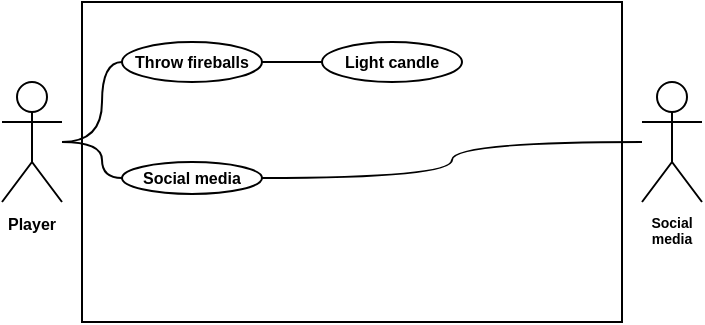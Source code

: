 <mxfile version="11.3.1" type="github" pages="1"><diagram id="R3YHnFVFdo7pDd4A22Mc" name="Page-1"><mxGraphModel dx="467" dy="300" grid="1" gridSize="10" guides="1" tooltips="1" connect="1" arrows="1" fold="1" page="1" pageScale="1" pageWidth="850" pageHeight="1100" math="0" shadow="0"><root><mxCell id="0"/><mxCell id="1" parent="0"/><mxCell id="xfp_dZum3GoQQnUsYwie-3" value="" style="rounded=0;whiteSpace=wrap;html=1;fillColor=none;" vertex="1" parent="1"><mxGeometry x="130" y="120" width="270" height="160" as="geometry"/></mxCell><mxCell id="xfp_dZum3GoQQnUsYwie-8" style="edgeStyle=orthogonalEdgeStyle;rounded=0;orthogonalLoop=1;jettySize=auto;html=1;entryX=0;entryY=0.5;entryDx=0;entryDy=0;fontSize=8;curved=1;startSize=6;endArrow=none;endFill=0;" edge="1" parent="1" source="xfp_dZum3GoQQnUsYwie-1" target="xfp_dZum3GoQQnUsYwie-4"><mxGeometry relative="1" as="geometry"/></mxCell><mxCell id="xfp_dZum3GoQQnUsYwie-12" style="edgeStyle=orthogonalEdgeStyle;curved=1;rounded=0;orthogonalLoop=1;jettySize=auto;html=1;entryX=0;entryY=0.5;entryDx=0;entryDy=0;startSize=6;endArrow=none;endFill=0;fontSize=8;" edge="1" parent="1" source="xfp_dZum3GoQQnUsYwie-1" target="xfp_dZum3GoQQnUsYwie-10"><mxGeometry relative="1" as="geometry"/></mxCell><mxCell id="xfp_dZum3GoQQnUsYwie-1" value="Player" style="shape=umlActor;verticalLabelPosition=bottom;labelBackgroundColor=#ffffff;verticalAlign=top;fontSize=8;fontStyle=1;html=1;whiteSpace=wrap;" vertex="1" parent="1"><mxGeometry x="90" y="160" width="30" height="60" as="geometry"/></mxCell><mxCell id="xfp_dZum3GoQQnUsYwie-11" style="edgeStyle=orthogonalEdgeStyle;curved=1;rounded=0;orthogonalLoop=1;jettySize=auto;html=1;startSize=6;endArrow=none;endFill=0;fontSize=8;" edge="1" parent="1" source="xfp_dZum3GoQQnUsYwie-4" target="xfp_dZum3GoQQnUsYwie-5"><mxGeometry relative="1" as="geometry"/></mxCell><mxCell id="xfp_dZum3GoQQnUsYwie-4" value="Throw fireballs" style="ellipse;whiteSpace=wrap;html=1;fillColor=none;fontSize=8;fontStyle=1" vertex="1" parent="1"><mxGeometry x="150" y="140" width="70" height="20" as="geometry"/></mxCell><mxCell id="xfp_dZum3GoQQnUsYwie-5" value="Light candle" style="ellipse;whiteSpace=wrap;html=1;fillColor=none;fontStyle=1;fontSize=8;" vertex="1" parent="1"><mxGeometry x="250" y="140" width="70" height="20" as="geometry"/></mxCell><mxCell id="xfp_dZum3GoQQnUsYwie-14" style="edgeStyle=orthogonalEdgeStyle;curved=1;rounded=0;orthogonalLoop=1;jettySize=auto;html=1;entryX=1;entryY=0.5;entryDx=0;entryDy=0;startSize=6;endArrow=none;endFill=0;fontSize=8;" edge="1" parent="1" source="xfp_dZum3GoQQnUsYwie-6" target="xfp_dZum3GoQQnUsYwie-10"><mxGeometry relative="1" as="geometry"/></mxCell><mxCell id="xfp_dZum3GoQQnUsYwie-6" value="Social media" style="shape=umlActor;verticalLabelPosition=bottom;labelBackgroundColor=#ffffff;verticalAlign=top;html=1;fontSize=7;fontStyle=1;whiteSpace=wrap;" vertex="1" parent="1"><mxGeometry x="410" y="160" width="30" height="60" as="geometry"/></mxCell><mxCell id="xfp_dZum3GoQQnUsYwie-10" value="&lt;font style=&quot;font-size: 8px&quot;&gt;&lt;b&gt;Social media&lt;/b&gt;&lt;/font&gt;" style="ellipse;whiteSpace=wrap;html=1;fillColor=none;verticalAlign=bottom;" vertex="1" parent="1"><mxGeometry x="150" y="200" width="70" height="16" as="geometry"/></mxCell></root></mxGraphModel></diagram></mxfile>